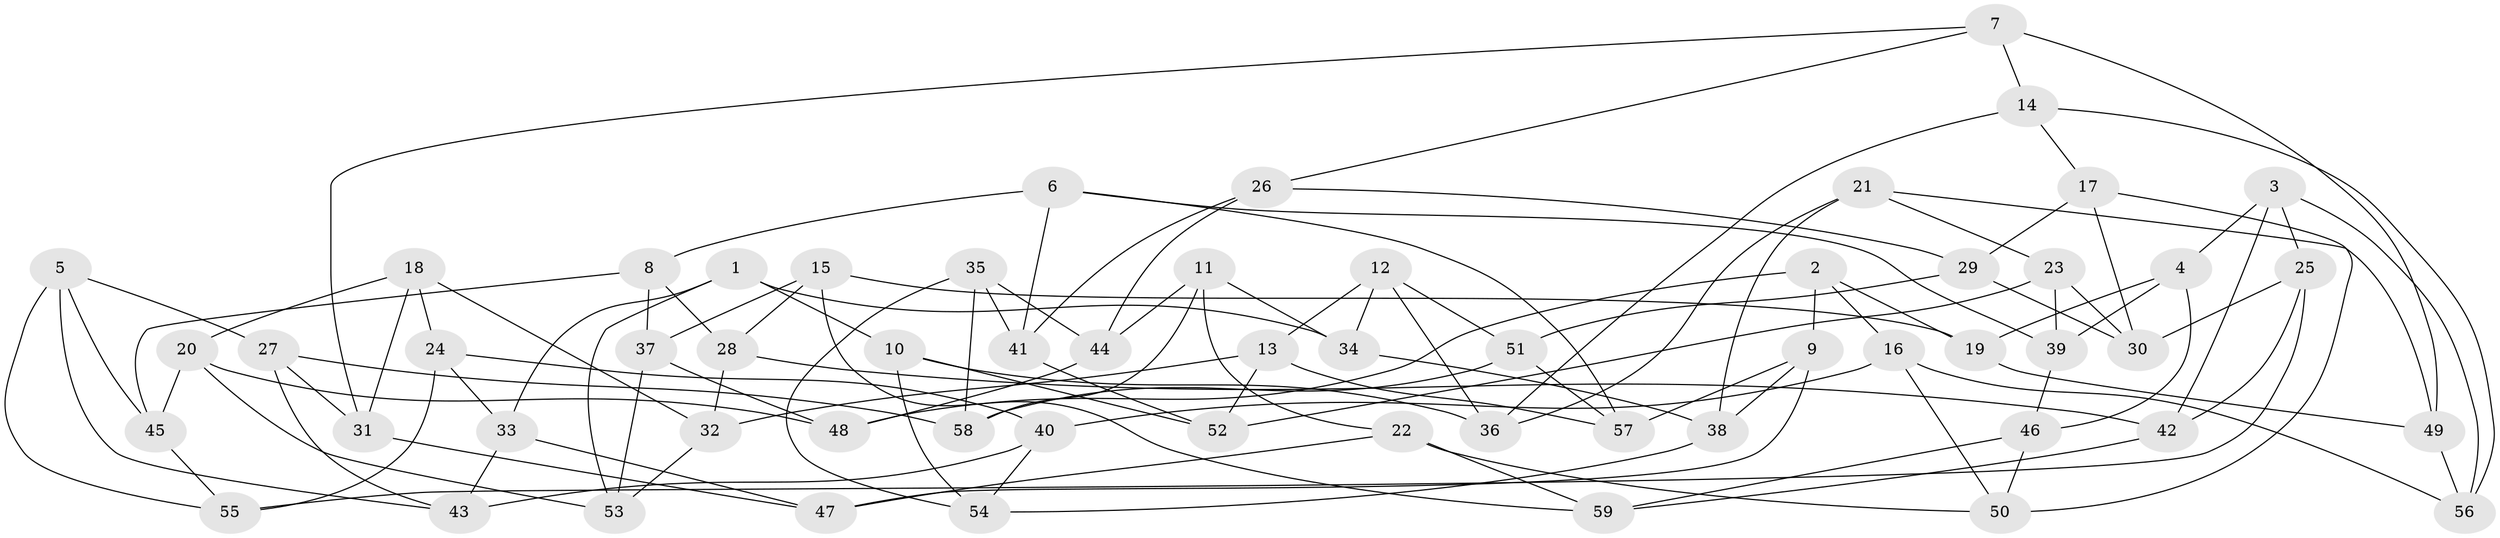// Generated by graph-tools (version 1.1) at 2025/56/03/09/25 04:56:30]
// undirected, 59 vertices, 118 edges
graph export_dot {
graph [start="1"]
  node [color=gray90,style=filled];
  1;
  2;
  3;
  4;
  5;
  6;
  7;
  8;
  9;
  10;
  11;
  12;
  13;
  14;
  15;
  16;
  17;
  18;
  19;
  20;
  21;
  22;
  23;
  24;
  25;
  26;
  27;
  28;
  29;
  30;
  31;
  32;
  33;
  34;
  35;
  36;
  37;
  38;
  39;
  40;
  41;
  42;
  43;
  44;
  45;
  46;
  47;
  48;
  49;
  50;
  51;
  52;
  53;
  54;
  55;
  56;
  57;
  58;
  59;
  1 -- 53;
  1 -- 10;
  1 -- 33;
  1 -- 34;
  2 -- 9;
  2 -- 19;
  2 -- 16;
  2 -- 48;
  3 -- 25;
  3 -- 42;
  3 -- 4;
  3 -- 56;
  4 -- 39;
  4 -- 46;
  4 -- 19;
  5 -- 45;
  5 -- 27;
  5 -- 55;
  5 -- 43;
  6 -- 41;
  6 -- 39;
  6 -- 57;
  6 -- 8;
  7 -- 26;
  7 -- 31;
  7 -- 14;
  7 -- 49;
  8 -- 45;
  8 -- 37;
  8 -- 28;
  9 -- 47;
  9 -- 57;
  9 -- 38;
  10 -- 52;
  10 -- 54;
  10 -- 36;
  11 -- 34;
  11 -- 44;
  11 -- 58;
  11 -- 22;
  12 -- 34;
  12 -- 13;
  12 -- 51;
  12 -- 36;
  13 -- 52;
  13 -- 32;
  13 -- 57;
  14 -- 56;
  14 -- 36;
  14 -- 17;
  15 -- 59;
  15 -- 37;
  15 -- 28;
  15 -- 19;
  16 -- 56;
  16 -- 50;
  16 -- 40;
  17 -- 30;
  17 -- 50;
  17 -- 29;
  18 -- 31;
  18 -- 32;
  18 -- 24;
  18 -- 20;
  19 -- 49;
  20 -- 48;
  20 -- 53;
  20 -- 45;
  21 -- 49;
  21 -- 36;
  21 -- 38;
  21 -- 23;
  22 -- 50;
  22 -- 59;
  22 -- 47;
  23 -- 30;
  23 -- 39;
  23 -- 52;
  24 -- 40;
  24 -- 33;
  24 -- 55;
  25 -- 42;
  25 -- 30;
  25 -- 55;
  26 -- 41;
  26 -- 29;
  26 -- 44;
  27 -- 31;
  27 -- 43;
  27 -- 58;
  28 -- 42;
  28 -- 32;
  29 -- 30;
  29 -- 51;
  31 -- 47;
  32 -- 53;
  33 -- 43;
  33 -- 47;
  34 -- 38;
  35 -- 54;
  35 -- 41;
  35 -- 58;
  35 -- 44;
  37 -- 53;
  37 -- 48;
  38 -- 54;
  39 -- 46;
  40 -- 43;
  40 -- 54;
  41 -- 52;
  42 -- 59;
  44 -- 48;
  45 -- 55;
  46 -- 59;
  46 -- 50;
  49 -- 56;
  51 -- 58;
  51 -- 57;
}
